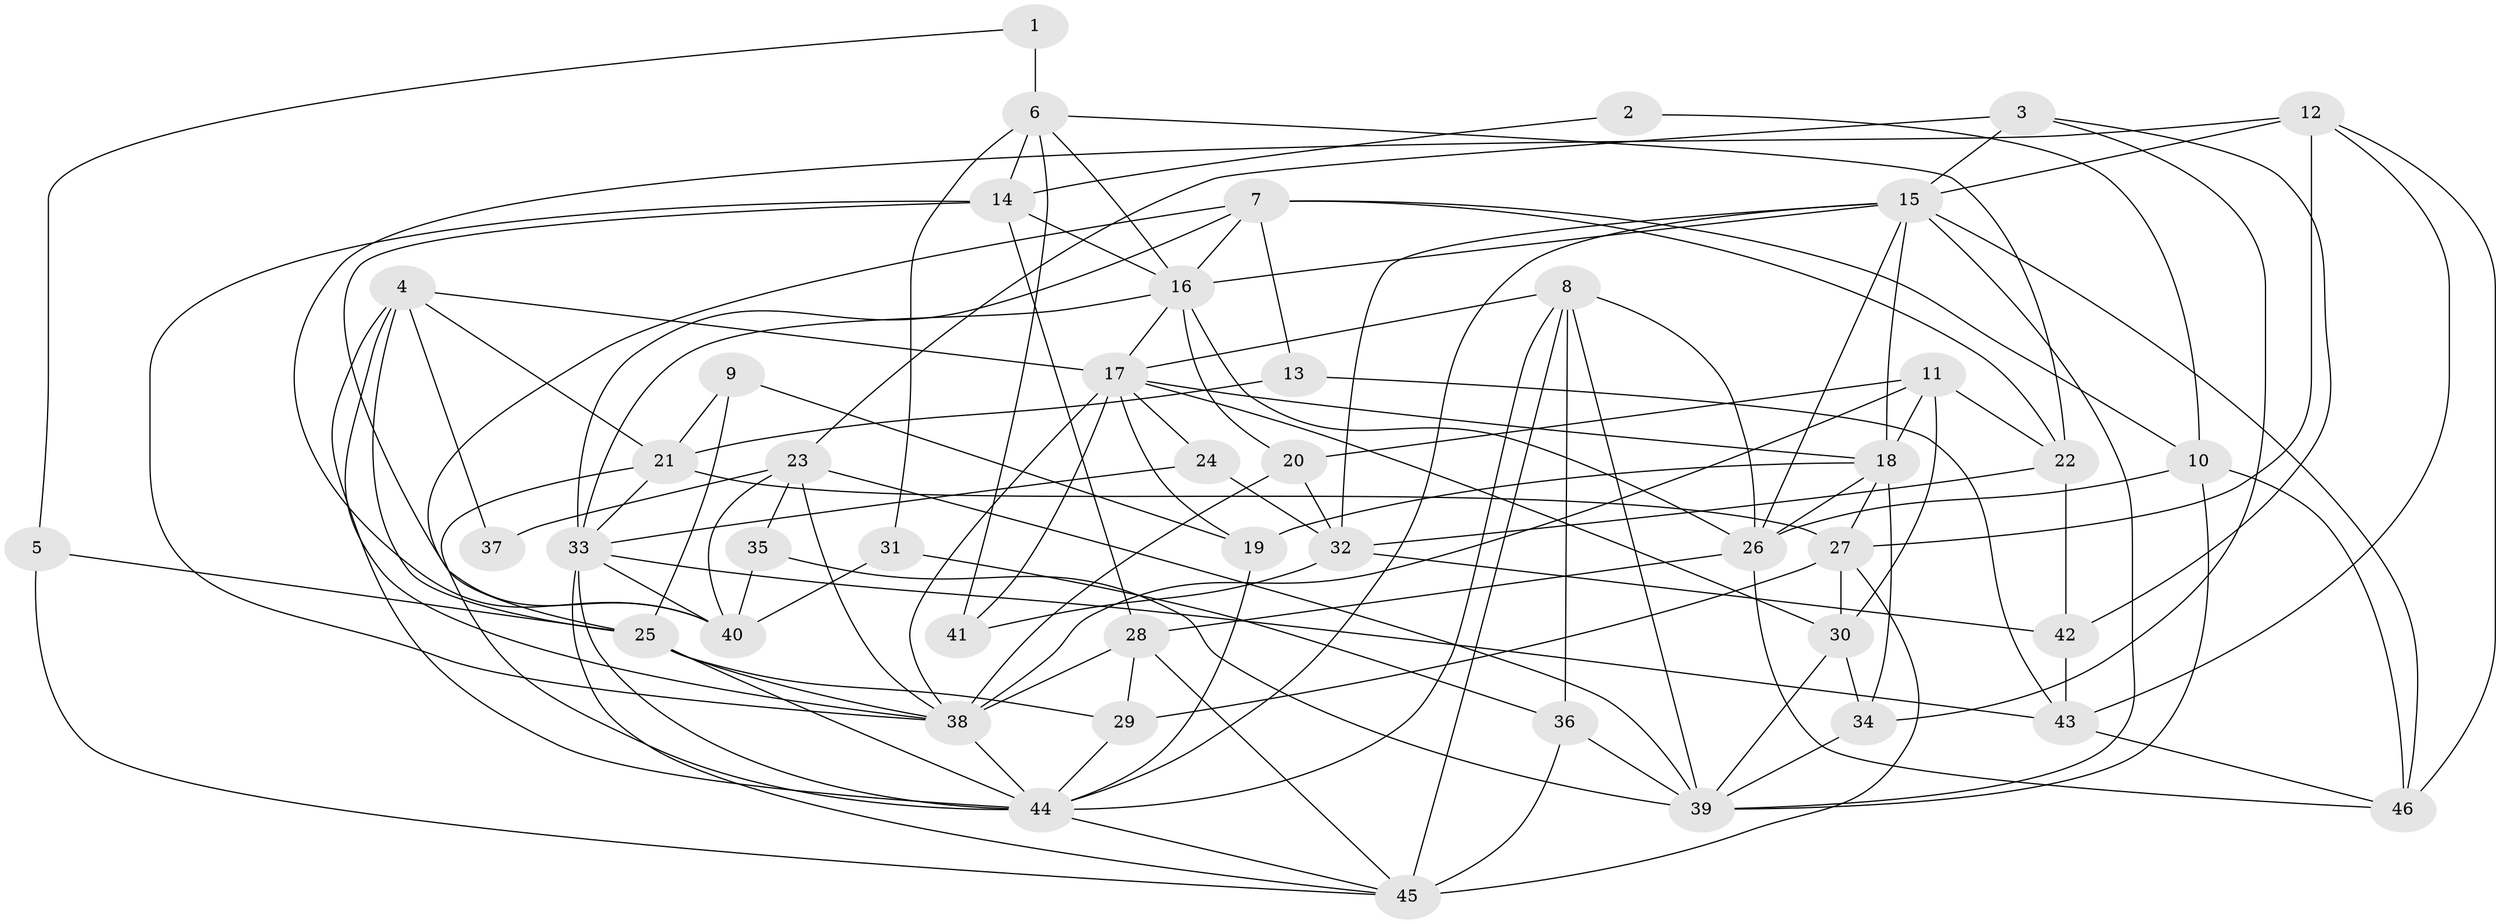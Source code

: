 // original degree distribution, {8: 0.010869565217391304, 4: 0.21739130434782608, 2: 0.11956521739130435, 5: 0.20652173913043478, 3: 0.30434782608695654, 6: 0.13043478260869565, 7: 0.010869565217391304}
// Generated by graph-tools (version 1.1) at 2025/02/03/09/25 03:02:05]
// undirected, 46 vertices, 122 edges
graph export_dot {
graph [start="1"]
  node [color=gray90,style=filled];
  1;
  2;
  3;
  4;
  5;
  6;
  7;
  8;
  9;
  10;
  11;
  12;
  13;
  14;
  15;
  16;
  17;
  18;
  19;
  20;
  21;
  22;
  23;
  24;
  25;
  26;
  27;
  28;
  29;
  30;
  31;
  32;
  33;
  34;
  35;
  36;
  37;
  38;
  39;
  40;
  41;
  42;
  43;
  44;
  45;
  46;
  1 -- 5 [weight=1.0];
  1 -- 6 [weight=2.0];
  2 -- 10 [weight=1.0];
  2 -- 14 [weight=1.0];
  3 -- 15 [weight=1.0];
  3 -- 23 [weight=1.0];
  3 -- 34 [weight=1.0];
  3 -- 42 [weight=1.0];
  4 -- 17 [weight=1.0];
  4 -- 21 [weight=1.0];
  4 -- 25 [weight=1.0];
  4 -- 37 [weight=1.0];
  4 -- 38 [weight=1.0];
  4 -- 44 [weight=1.0];
  5 -- 25 [weight=1.0];
  5 -- 45 [weight=1.0];
  6 -- 14 [weight=1.0];
  6 -- 16 [weight=1.0];
  6 -- 22 [weight=1.0];
  6 -- 31 [weight=1.0];
  6 -- 41 [weight=1.0];
  7 -- 10 [weight=1.0];
  7 -- 13 [weight=1.0];
  7 -- 16 [weight=1.0];
  7 -- 22 [weight=1.0];
  7 -- 25 [weight=1.0];
  7 -- 33 [weight=1.0];
  8 -- 17 [weight=1.0];
  8 -- 26 [weight=1.0];
  8 -- 36 [weight=1.0];
  8 -- 39 [weight=1.0];
  8 -- 44 [weight=1.0];
  8 -- 45 [weight=1.0];
  9 -- 19 [weight=1.0];
  9 -- 21 [weight=1.0];
  9 -- 25 [weight=1.0];
  10 -- 26 [weight=1.0];
  10 -- 39 [weight=1.0];
  10 -- 46 [weight=1.0];
  11 -- 18 [weight=2.0];
  11 -- 20 [weight=1.0];
  11 -- 22 [weight=2.0];
  11 -- 30 [weight=1.0];
  11 -- 38 [weight=2.0];
  12 -- 15 [weight=1.0];
  12 -- 27 [weight=1.0];
  12 -- 40 [weight=1.0];
  12 -- 43 [weight=1.0];
  12 -- 46 [weight=1.0];
  13 -- 21 [weight=1.0];
  13 -- 43 [weight=1.0];
  14 -- 16 [weight=1.0];
  14 -- 28 [weight=2.0];
  14 -- 38 [weight=1.0];
  14 -- 40 [weight=1.0];
  15 -- 16 [weight=2.0];
  15 -- 18 [weight=1.0];
  15 -- 26 [weight=1.0];
  15 -- 32 [weight=1.0];
  15 -- 39 [weight=1.0];
  15 -- 44 [weight=1.0];
  15 -- 46 [weight=1.0];
  16 -- 17 [weight=1.0];
  16 -- 20 [weight=1.0];
  16 -- 26 [weight=1.0];
  16 -- 33 [weight=1.0];
  17 -- 18 [weight=1.0];
  17 -- 19 [weight=1.0];
  17 -- 24 [weight=1.0];
  17 -- 30 [weight=1.0];
  17 -- 38 [weight=1.0];
  17 -- 41 [weight=1.0];
  18 -- 19 [weight=1.0];
  18 -- 26 [weight=1.0];
  18 -- 27 [weight=1.0];
  18 -- 34 [weight=1.0];
  19 -- 44 [weight=1.0];
  20 -- 32 [weight=1.0];
  20 -- 38 [weight=2.0];
  21 -- 27 [weight=1.0];
  21 -- 33 [weight=1.0];
  21 -- 44 [weight=1.0];
  22 -- 32 [weight=1.0];
  22 -- 42 [weight=1.0];
  23 -- 35 [weight=1.0];
  23 -- 37 [weight=1.0];
  23 -- 38 [weight=1.0];
  23 -- 39 [weight=1.0];
  23 -- 40 [weight=1.0];
  24 -- 32 [weight=1.0];
  24 -- 33 [weight=1.0];
  25 -- 29 [weight=1.0];
  25 -- 38 [weight=2.0];
  25 -- 44 [weight=1.0];
  26 -- 28 [weight=1.0];
  26 -- 46 [weight=1.0];
  27 -- 29 [weight=1.0];
  27 -- 30 [weight=2.0];
  27 -- 45 [weight=2.0];
  28 -- 29 [weight=1.0];
  28 -- 38 [weight=1.0];
  28 -- 45 [weight=1.0];
  29 -- 44 [weight=1.0];
  30 -- 34 [weight=1.0];
  30 -- 39 [weight=1.0];
  31 -- 36 [weight=1.0];
  31 -- 40 [weight=1.0];
  32 -- 41 [weight=1.0];
  32 -- 42 [weight=1.0];
  33 -- 40 [weight=1.0];
  33 -- 43 [weight=1.0];
  33 -- 44 [weight=1.0];
  33 -- 45 [weight=1.0];
  34 -- 39 [weight=1.0];
  35 -- 39 [weight=1.0];
  35 -- 40 [weight=1.0];
  36 -- 39 [weight=1.0];
  36 -- 45 [weight=1.0];
  38 -- 44 [weight=1.0];
  42 -- 43 [weight=1.0];
  43 -- 46 [weight=1.0];
  44 -- 45 [weight=1.0];
}
